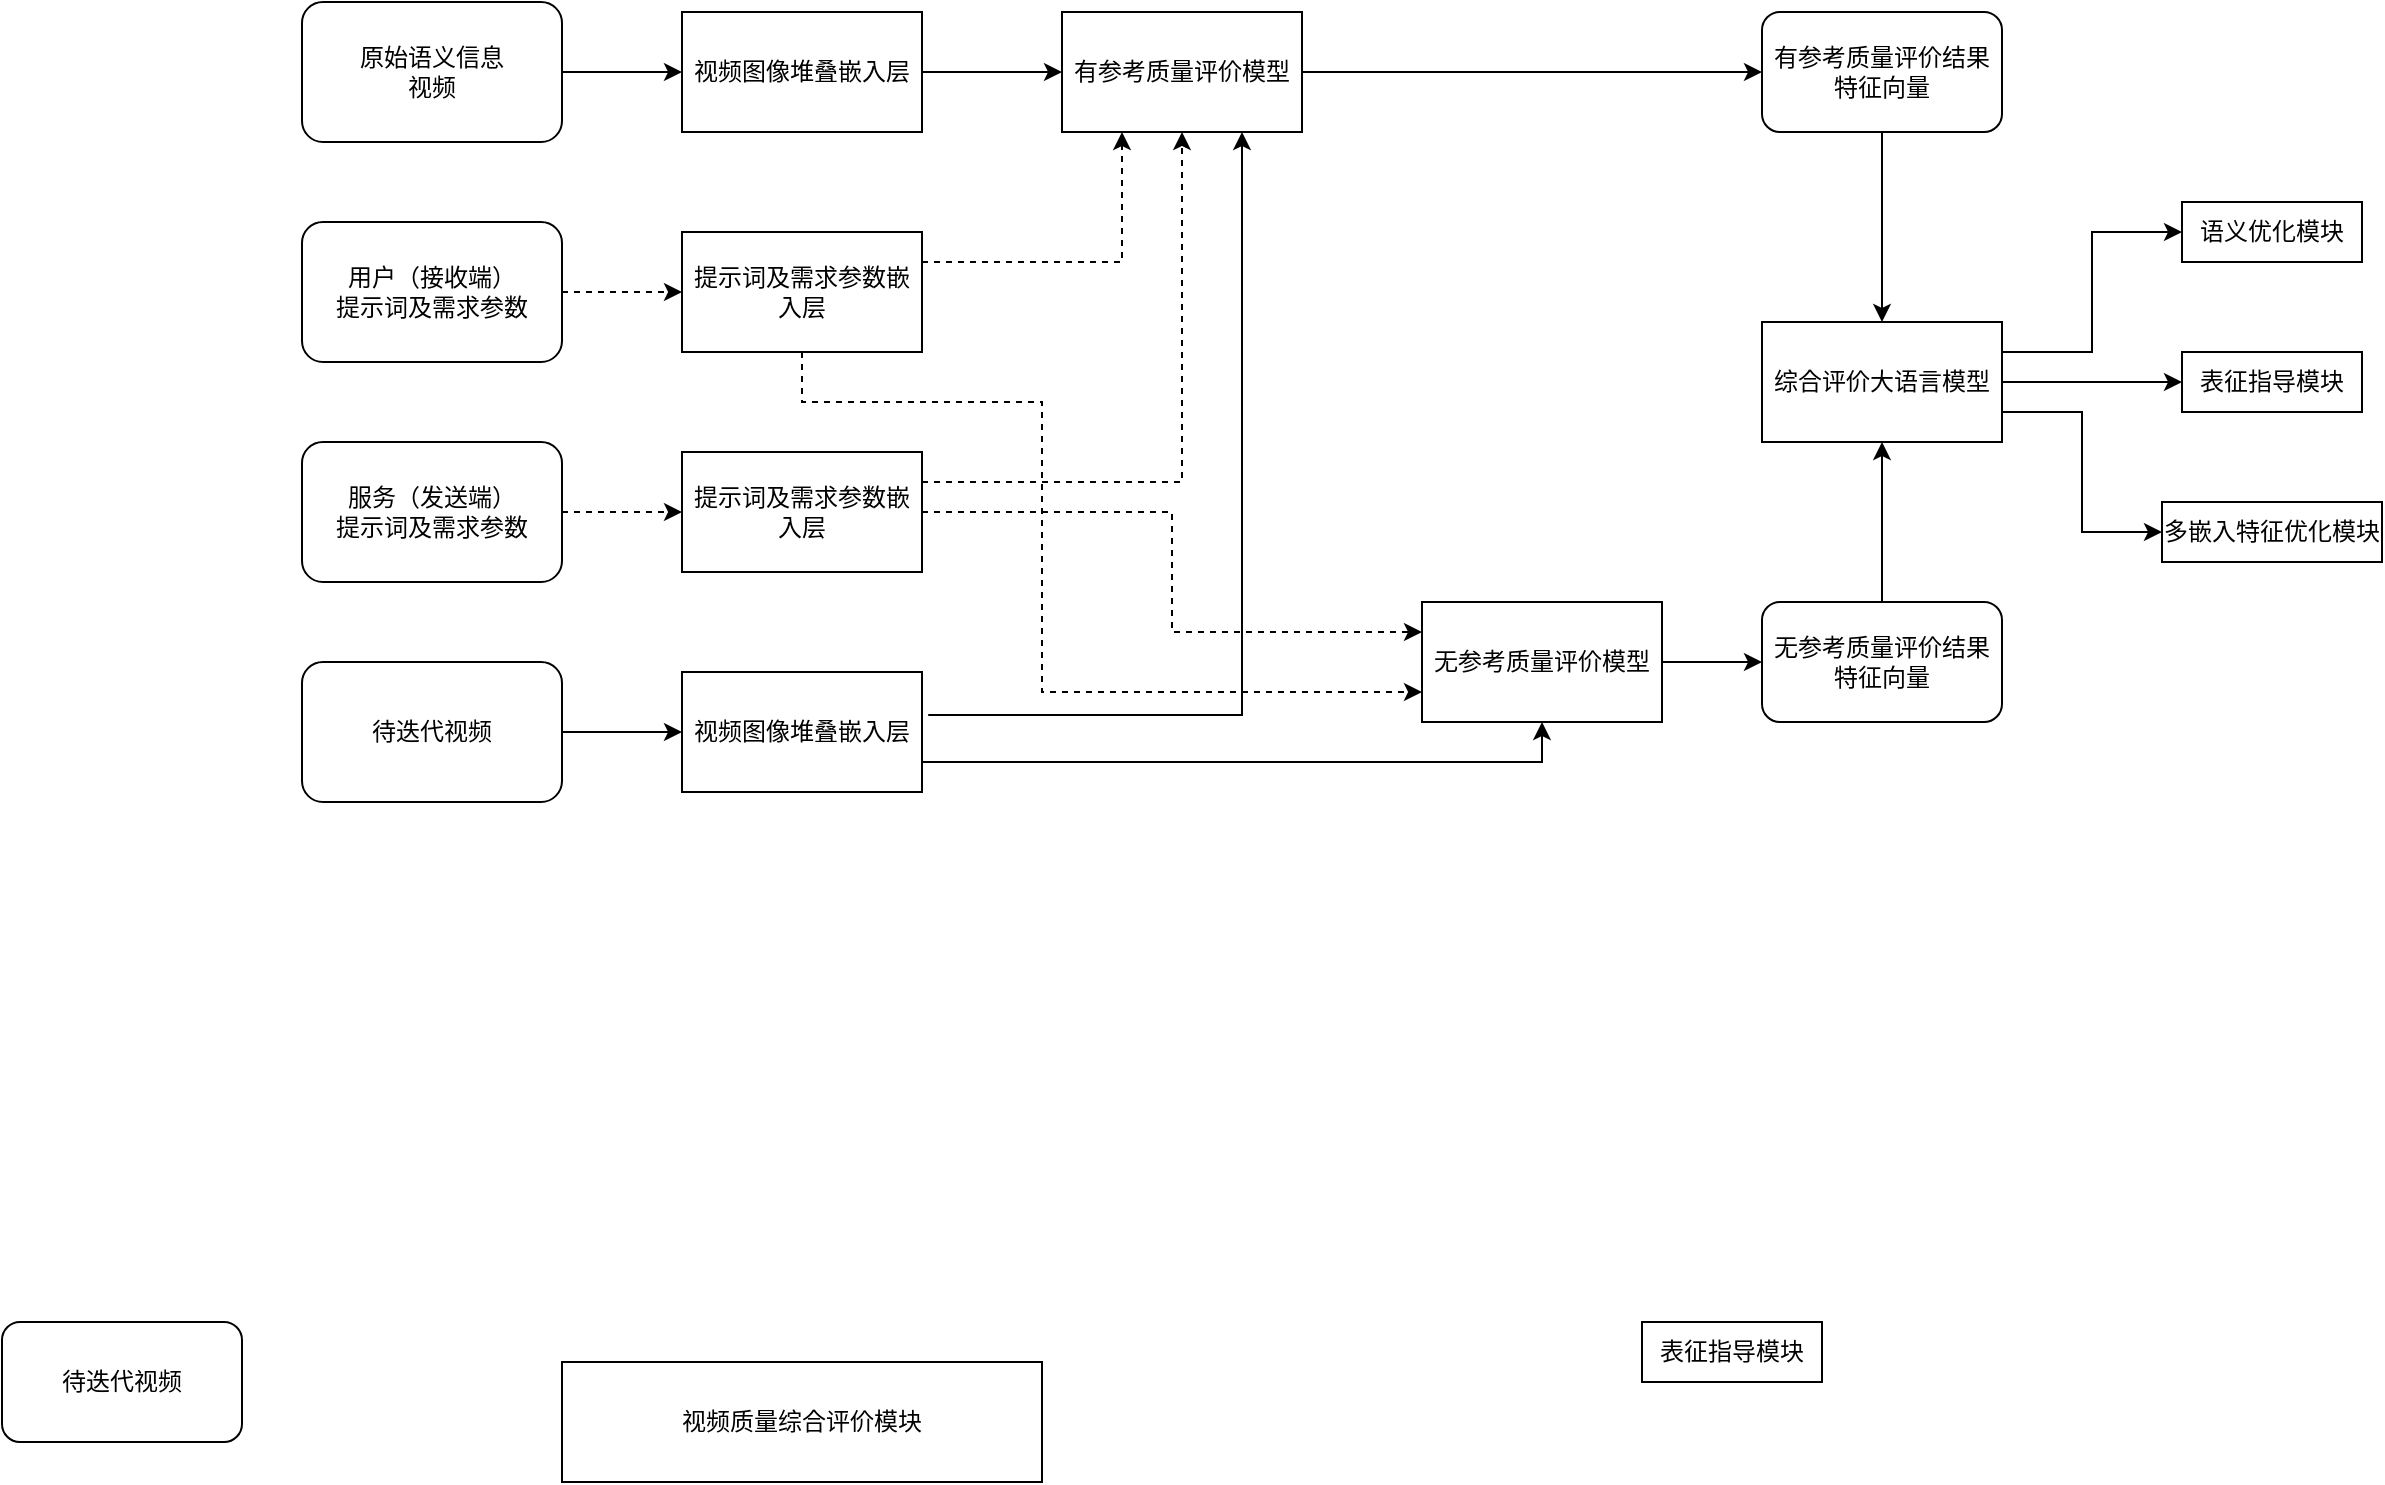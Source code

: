 <mxfile version="24.6.4" type="github">
  <diagram name="第 1 页" id="JpJuvLmKtG-MRXJeiW7m">
    <mxGraphModel dx="1296" dy="719" grid="1" gridSize="10" guides="1" tooltips="1" connect="1" arrows="1" fold="1" page="1" pageScale="1" pageWidth="1169" pageHeight="827" math="0" shadow="0">
      <root>
        <mxCell id="0" />
        <mxCell id="1" parent="0" />
        <mxCell id="MelZ6qpHFA7kS_R9BVZc-9" style="edgeStyle=orthogonalEdgeStyle;rounded=0;orthogonalLoop=1;jettySize=auto;html=1;entryX=0;entryY=0.5;entryDx=0;entryDy=0;dashed=1;" parent="1" source="BcCwPTK8j7OGMrzo-Ye--47" target="MelZ6qpHFA7kS_R9BVZc-7" edge="1">
          <mxGeometry relative="1" as="geometry" />
        </mxCell>
        <mxCell id="BcCwPTK8j7OGMrzo-Ye--47" value="用户（接收端）&lt;div&gt;提示词及&lt;span style=&quot;background-color: initial;&quot;&gt;需求参数&lt;/span&gt;&lt;/div&gt;" style="rounded=1;whiteSpace=wrap;html=1;" parent="1" vertex="1">
          <mxGeometry x="150" y="250" width="130" height="70" as="geometry" />
        </mxCell>
        <mxCell id="BcCwPTK8j7OGMrzo-Ye--63" value="待迭代视频" style="rounded=1;whiteSpace=wrap;html=1;" parent="1" vertex="1">
          <mxGeometry y="800" width="120" height="60" as="geometry" />
        </mxCell>
        <mxCell id="BcCwPTK8j7OGMrzo-Ye--66" value="视频质量综合评价模块" style="rounded=0;whiteSpace=wrap;html=1;" parent="1" vertex="1">
          <mxGeometry x="280" y="820" width="240" height="60" as="geometry" />
        </mxCell>
        <mxCell id="BcCwPTK8j7OGMrzo-Ye--71" value="表征指导模块" style="rounded=0;whiteSpace=wrap;html=1;" parent="1" vertex="1">
          <mxGeometry x="820" y="800" width="90" height="30" as="geometry" />
        </mxCell>
        <mxCell id="MelZ6qpHFA7kS_R9BVZc-10" style="edgeStyle=orthogonalEdgeStyle;rounded=0;orthogonalLoop=1;jettySize=auto;html=1;entryX=0;entryY=0.5;entryDx=0;entryDy=0;dashed=1;" parent="1" source="BcCwPTK8j7OGMrzo-Ye--100" target="MelZ6qpHFA7kS_R9BVZc-8" edge="1">
          <mxGeometry relative="1" as="geometry" />
        </mxCell>
        <mxCell id="BcCwPTK8j7OGMrzo-Ye--100" value="服务（发送端）&lt;div&gt;提示词及&lt;span style=&quot;background-color: initial;&quot;&gt;需求参数&lt;/span&gt;&lt;/div&gt;" style="rounded=1;whiteSpace=wrap;html=1;" parent="1" vertex="1">
          <mxGeometry x="150" y="360" width="130" height="70" as="geometry" />
        </mxCell>
        <mxCell id="MelZ6qpHFA7kS_R9BVZc-6" style="edgeStyle=orthogonalEdgeStyle;rounded=0;orthogonalLoop=1;jettySize=auto;html=1;entryX=0;entryY=0.5;entryDx=0;entryDy=0;" parent="1" source="MelZ6qpHFA7kS_R9BVZc-1" target="MelZ6qpHFA7kS_R9BVZc-5" edge="1">
          <mxGeometry relative="1" as="geometry" />
        </mxCell>
        <mxCell id="MelZ6qpHFA7kS_R9BVZc-1" value="待迭代视频" style="rounded=1;whiteSpace=wrap;html=1;" parent="1" vertex="1">
          <mxGeometry x="150" y="470" width="130" height="70" as="geometry" />
        </mxCell>
        <mxCell id="MelZ6qpHFA7kS_R9BVZc-4" style="edgeStyle=orthogonalEdgeStyle;rounded=0;orthogonalLoop=1;jettySize=auto;html=1;entryX=0;entryY=0.5;entryDx=0;entryDy=0;" parent="1" source="MelZ6qpHFA7kS_R9BVZc-2" target="MelZ6qpHFA7kS_R9BVZc-3" edge="1">
          <mxGeometry relative="1" as="geometry" />
        </mxCell>
        <mxCell id="MelZ6qpHFA7kS_R9BVZc-2" value="原始语义信息&lt;div&gt;视频&lt;/div&gt;" style="rounded=1;whiteSpace=wrap;html=1;" parent="1" vertex="1">
          <mxGeometry x="150" y="140" width="130" height="70" as="geometry" />
        </mxCell>
        <mxCell id="MelZ6qpHFA7kS_R9BVZc-12" style="edgeStyle=orthogonalEdgeStyle;rounded=0;orthogonalLoop=1;jettySize=auto;html=1;entryX=0;entryY=0.5;entryDx=0;entryDy=0;" parent="1" source="MelZ6qpHFA7kS_R9BVZc-3" target="MelZ6qpHFA7kS_R9BVZc-11" edge="1">
          <mxGeometry relative="1" as="geometry" />
        </mxCell>
        <mxCell id="MelZ6qpHFA7kS_R9BVZc-3" value="视频图像堆叠嵌入层" style="rounded=0;whiteSpace=wrap;html=1;" parent="1" vertex="1">
          <mxGeometry x="340" y="145" width="120" height="60" as="geometry" />
        </mxCell>
        <mxCell id="MelZ6qpHFA7kS_R9BVZc-18" style="edgeStyle=orthogonalEdgeStyle;rounded=0;orthogonalLoop=1;jettySize=auto;html=1;entryX=0.75;entryY=1;entryDx=0;entryDy=0;exitX=1.026;exitY=0.358;exitDx=0;exitDy=0;exitPerimeter=0;" parent="1" source="MelZ6qpHFA7kS_R9BVZc-5" target="MelZ6qpHFA7kS_R9BVZc-11" edge="1">
          <mxGeometry relative="1" as="geometry" />
        </mxCell>
        <mxCell id="_TXsIc2Zqww3pUmbI3k1-1" style="edgeStyle=orthogonalEdgeStyle;rounded=0;orthogonalLoop=1;jettySize=auto;html=1;exitX=1;exitY=0.75;exitDx=0;exitDy=0;entryX=0.5;entryY=1;entryDx=0;entryDy=0;" edge="1" parent="1" source="MelZ6qpHFA7kS_R9BVZc-5" target="MelZ6qpHFA7kS_R9BVZc-17">
          <mxGeometry relative="1" as="geometry" />
        </mxCell>
        <mxCell id="MelZ6qpHFA7kS_R9BVZc-5" value="视频图像堆叠嵌入层" style="rounded=0;whiteSpace=wrap;html=1;" parent="1" vertex="1">
          <mxGeometry x="340" y="475" width="120" height="60" as="geometry" />
        </mxCell>
        <mxCell id="MelZ6qpHFA7kS_R9BVZc-13" style="edgeStyle=orthogonalEdgeStyle;rounded=0;orthogonalLoop=1;jettySize=auto;html=1;entryX=0.25;entryY=1;entryDx=0;entryDy=0;dashed=1;exitX=1;exitY=0.25;exitDx=0;exitDy=0;" parent="1" source="MelZ6qpHFA7kS_R9BVZc-7" target="MelZ6qpHFA7kS_R9BVZc-11" edge="1">
          <mxGeometry relative="1" as="geometry" />
        </mxCell>
        <mxCell id="MelZ6qpHFA7kS_R9BVZc-25" style="edgeStyle=orthogonalEdgeStyle;rounded=0;orthogonalLoop=1;jettySize=auto;html=1;entryX=0;entryY=0.75;entryDx=0;entryDy=0;dashed=1;" parent="1" source="MelZ6qpHFA7kS_R9BVZc-7" target="MelZ6qpHFA7kS_R9BVZc-17" edge="1">
          <mxGeometry relative="1" as="geometry">
            <Array as="points">
              <mxPoint x="400" y="340" />
              <mxPoint x="520" y="340" />
              <mxPoint x="520" y="485" />
            </Array>
          </mxGeometry>
        </mxCell>
        <mxCell id="MelZ6qpHFA7kS_R9BVZc-7" value="提示词及需求参数嵌入层" style="rounded=0;whiteSpace=wrap;html=1;" parent="1" vertex="1">
          <mxGeometry x="340" y="255" width="120" height="60" as="geometry" />
        </mxCell>
        <mxCell id="MelZ6qpHFA7kS_R9BVZc-14" style="edgeStyle=orthogonalEdgeStyle;rounded=0;orthogonalLoop=1;jettySize=auto;html=1;dashed=1;entryX=0.5;entryY=1;entryDx=0;entryDy=0;exitX=1;exitY=0.25;exitDx=0;exitDy=0;" parent="1" source="MelZ6qpHFA7kS_R9BVZc-8" target="MelZ6qpHFA7kS_R9BVZc-11" edge="1">
          <mxGeometry relative="1" as="geometry">
            <mxPoint x="610" y="210" as="targetPoint" />
          </mxGeometry>
        </mxCell>
        <mxCell id="MelZ6qpHFA7kS_R9BVZc-21" style="edgeStyle=orthogonalEdgeStyle;rounded=0;orthogonalLoop=1;jettySize=auto;html=1;entryX=0;entryY=0.25;entryDx=0;entryDy=0;strokeColor=none;dashed=1;" parent="1" source="MelZ6qpHFA7kS_R9BVZc-8" target="MelZ6qpHFA7kS_R9BVZc-17" edge="1">
          <mxGeometry relative="1" as="geometry">
            <Array as="points">
              <mxPoint x="400" y="455" />
            </Array>
          </mxGeometry>
        </mxCell>
        <mxCell id="MelZ6qpHFA7kS_R9BVZc-24" style="edgeStyle=orthogonalEdgeStyle;rounded=0;orthogonalLoop=1;jettySize=auto;html=1;entryX=0;entryY=0.25;entryDx=0;entryDy=0;dashed=1;" parent="1" source="MelZ6qpHFA7kS_R9BVZc-8" target="MelZ6qpHFA7kS_R9BVZc-17" edge="1">
          <mxGeometry relative="1" as="geometry" />
        </mxCell>
        <mxCell id="MelZ6qpHFA7kS_R9BVZc-8" value="提示词及需求参数嵌入层" style="rounded=0;whiteSpace=wrap;html=1;" parent="1" vertex="1">
          <mxGeometry x="340" y="365" width="120" height="60" as="geometry" />
        </mxCell>
        <mxCell id="MelZ6qpHFA7kS_R9BVZc-27" style="edgeStyle=orthogonalEdgeStyle;rounded=0;orthogonalLoop=1;jettySize=auto;html=1;entryX=0;entryY=0.5;entryDx=0;entryDy=0;" parent="1" source="MelZ6qpHFA7kS_R9BVZc-11" target="MelZ6qpHFA7kS_R9BVZc-16" edge="1">
          <mxGeometry relative="1" as="geometry" />
        </mxCell>
        <mxCell id="MelZ6qpHFA7kS_R9BVZc-11" value="有参考质量评价模型" style="rounded=0;whiteSpace=wrap;html=1;" parent="1" vertex="1">
          <mxGeometry x="530" y="145" width="120" height="60" as="geometry" />
        </mxCell>
        <mxCell id="MelZ6qpHFA7kS_R9BVZc-31" style="edgeStyle=orthogonalEdgeStyle;rounded=0;orthogonalLoop=1;jettySize=auto;html=1;entryX=0.5;entryY=0;entryDx=0;entryDy=0;" parent="1" source="MelZ6qpHFA7kS_R9BVZc-16" target="MelZ6qpHFA7kS_R9BVZc-30" edge="1">
          <mxGeometry relative="1" as="geometry" />
        </mxCell>
        <mxCell id="MelZ6qpHFA7kS_R9BVZc-16" value="有参考质量评价结果特征向量" style="rounded=1;whiteSpace=wrap;html=1;" parent="1" vertex="1">
          <mxGeometry x="880" y="145" width="120" height="60" as="geometry" />
        </mxCell>
        <mxCell id="MelZ6qpHFA7kS_R9BVZc-29" style="edgeStyle=orthogonalEdgeStyle;rounded=0;orthogonalLoop=1;jettySize=auto;html=1;entryX=0;entryY=0.5;entryDx=0;entryDy=0;" parent="1" source="MelZ6qpHFA7kS_R9BVZc-17" target="MelZ6qpHFA7kS_R9BVZc-28" edge="1">
          <mxGeometry relative="1" as="geometry" />
        </mxCell>
        <mxCell id="MelZ6qpHFA7kS_R9BVZc-17" value="无参考质量评价模型" style="rounded=0;whiteSpace=wrap;html=1;" parent="1" vertex="1">
          <mxGeometry x="710" y="440" width="120" height="60" as="geometry" />
        </mxCell>
        <mxCell id="MelZ6qpHFA7kS_R9BVZc-32" style="edgeStyle=orthogonalEdgeStyle;rounded=0;orthogonalLoop=1;jettySize=auto;html=1;entryX=0.5;entryY=1;entryDx=0;entryDy=0;" parent="1" source="MelZ6qpHFA7kS_R9BVZc-28" target="MelZ6qpHFA7kS_R9BVZc-30" edge="1">
          <mxGeometry relative="1" as="geometry" />
        </mxCell>
        <mxCell id="MelZ6qpHFA7kS_R9BVZc-28" value="无参考质量评价结果特征向量" style="rounded=1;whiteSpace=wrap;html=1;" parent="1" vertex="1">
          <mxGeometry x="880" y="440" width="120" height="60" as="geometry" />
        </mxCell>
        <mxCell id="MelZ6qpHFA7kS_R9BVZc-36" style="edgeStyle=orthogonalEdgeStyle;rounded=0;orthogonalLoop=1;jettySize=auto;html=1;exitX=1;exitY=0.25;exitDx=0;exitDy=0;entryX=0;entryY=0.5;entryDx=0;entryDy=0;" parent="1" source="MelZ6qpHFA7kS_R9BVZc-30" target="MelZ6qpHFA7kS_R9BVZc-33" edge="1">
          <mxGeometry relative="1" as="geometry" />
        </mxCell>
        <mxCell id="MelZ6qpHFA7kS_R9BVZc-37" style="edgeStyle=orthogonalEdgeStyle;rounded=0;orthogonalLoop=1;jettySize=auto;html=1;" parent="1" source="MelZ6qpHFA7kS_R9BVZc-30" target="MelZ6qpHFA7kS_R9BVZc-34" edge="1">
          <mxGeometry relative="1" as="geometry" />
        </mxCell>
        <mxCell id="MelZ6qpHFA7kS_R9BVZc-38" style="edgeStyle=orthogonalEdgeStyle;rounded=0;orthogonalLoop=1;jettySize=auto;html=1;exitX=1;exitY=0.75;exitDx=0;exitDy=0;entryX=0;entryY=0.5;entryDx=0;entryDy=0;" parent="1" source="MelZ6qpHFA7kS_R9BVZc-30" target="MelZ6qpHFA7kS_R9BVZc-35" edge="1">
          <mxGeometry relative="1" as="geometry" />
        </mxCell>
        <mxCell id="MelZ6qpHFA7kS_R9BVZc-30" value="综合评价大语言模型" style="rounded=0;whiteSpace=wrap;html=1;" parent="1" vertex="1">
          <mxGeometry x="880" y="300" width="120" height="60" as="geometry" />
        </mxCell>
        <mxCell id="MelZ6qpHFA7kS_R9BVZc-33" value="语义优化模块" style="rounded=0;whiteSpace=wrap;html=1;" parent="1" vertex="1">
          <mxGeometry x="1090" y="240" width="90" height="30" as="geometry" />
        </mxCell>
        <mxCell id="MelZ6qpHFA7kS_R9BVZc-34" value="表征指导模块" style="rounded=0;whiteSpace=wrap;html=1;" parent="1" vertex="1">
          <mxGeometry x="1090" y="315" width="90" height="30" as="geometry" />
        </mxCell>
        <mxCell id="MelZ6qpHFA7kS_R9BVZc-35" value="多嵌入特征优化模块" style="rounded=0;whiteSpace=wrap;html=1;" parent="1" vertex="1">
          <mxGeometry x="1080" y="390" width="110" height="30" as="geometry" />
        </mxCell>
      </root>
    </mxGraphModel>
  </diagram>
</mxfile>
